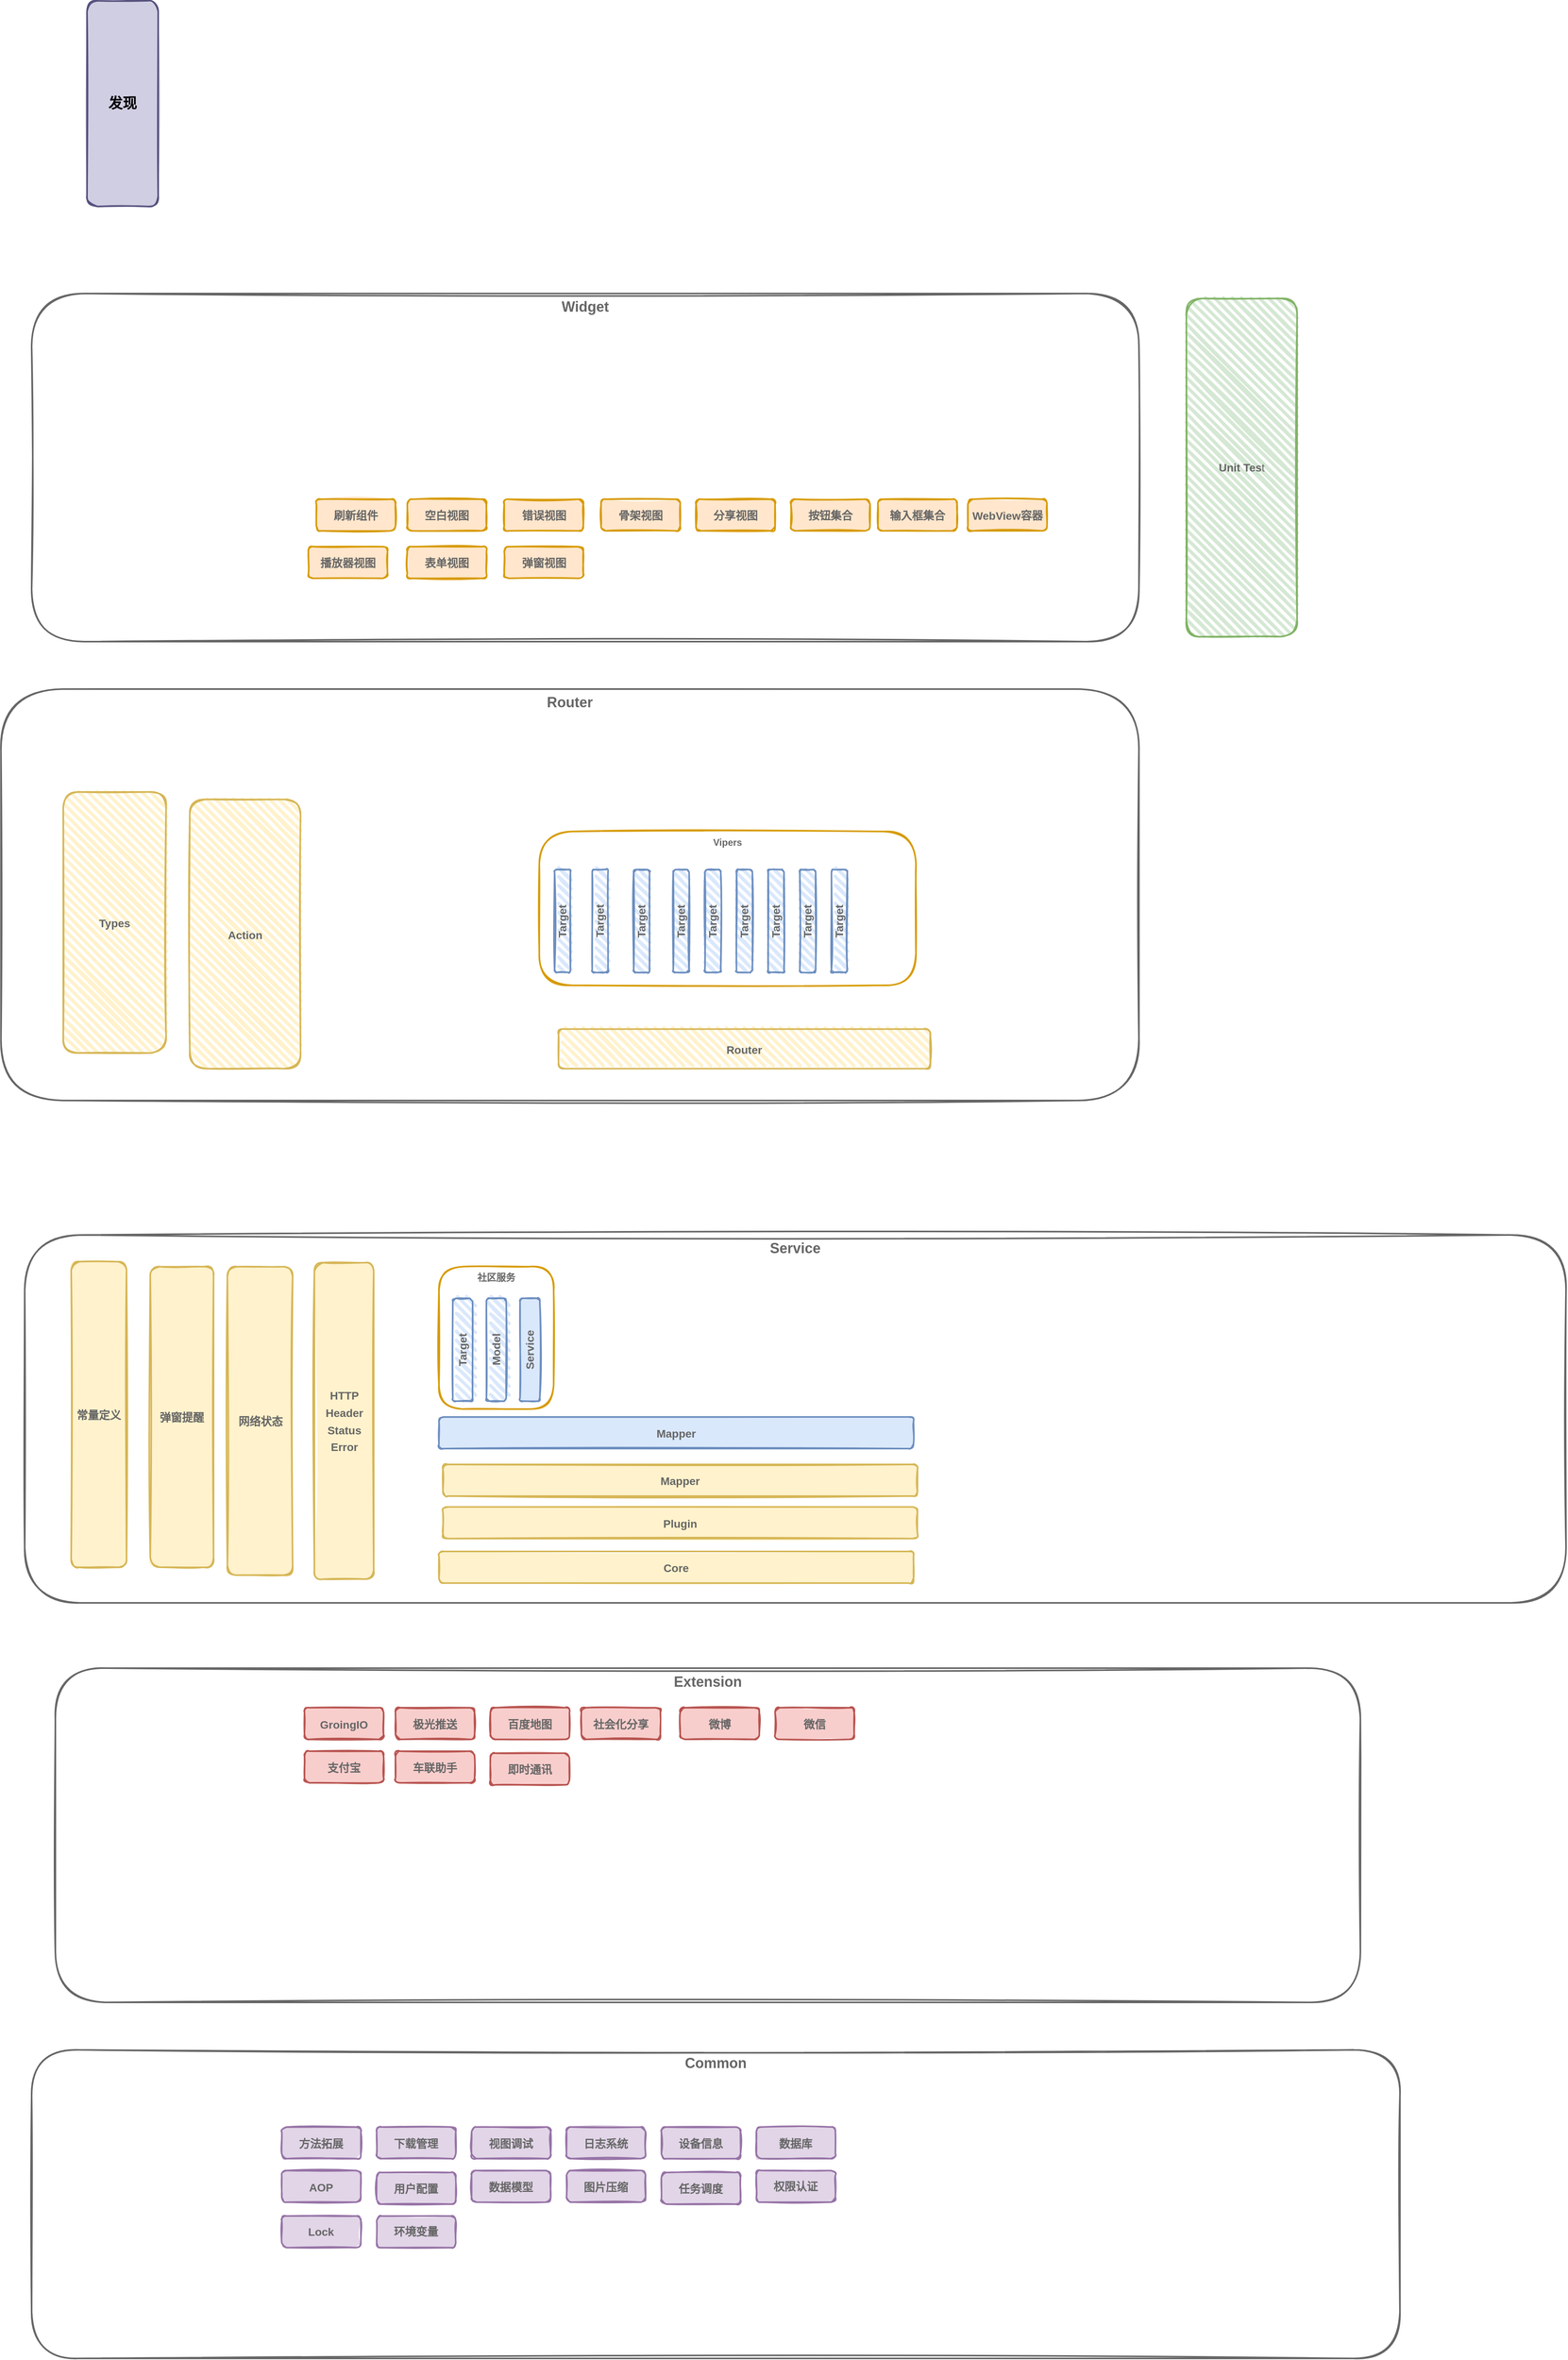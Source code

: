 <mxfile version="13.10.3" type="github">
  <diagram id="LzC7ekAIBzmgdOxqZEMj" name="Page-1">
    <mxGraphModel dx="2951" dy="1613" grid="1" gridSize="10" guides="1" tooltips="1" connect="1" arrows="1" fold="1" page="1" pageScale="1" pageWidth="2339" pageHeight="3300" math="0" shadow="0">
      <root>
        <mxCell id="0" />
        <mxCell id="1" parent="0" />
        <mxCell id="0ocmr3XgfWz1kHQLtZ8I-61" value="&lt;font color=&quot;#666666&quot;&gt;&lt;b&gt;&lt;font style=&quot;font-size: 18px&quot;&gt;Router&lt;/font&gt;&lt;br&gt;&lt;/b&gt;&lt;/font&gt;" style="rounded=1;whiteSpace=wrap;html=1;strokeWidth=2;fillWeight=4;hachureGap=8;hachureAngle=45;sketch=1;verticalAlign=top;strokeColor=#666666;fontColor=#333333;fillColor=none;" vertex="1" parent="1">
          <mxGeometry x="101.24" y="1080" width="1438.76" height="520" as="geometry" />
        </mxCell>
        <mxCell id="0ocmr3XgfWz1kHQLtZ8I-12" value="&lt;font color=&quot;#666666&quot;&gt;&lt;b&gt;&lt;font style=&quot;font-size: 18px&quot;&gt;Service&lt;/font&gt;&lt;br&gt;&lt;/b&gt;&lt;/font&gt;" style="rounded=1;whiteSpace=wrap;html=1;strokeWidth=2;fillWeight=4;hachureGap=8;hachureAngle=45;sketch=1;verticalAlign=top;strokeColor=#666666;fontColor=#333333;fillColor=none;" vertex="1" parent="1">
          <mxGeometry x="131.25" y="1770" width="1948.75" height="465" as="geometry" />
        </mxCell>
        <mxCell id="0ocmr3XgfWz1kHQLtZ8I-2" value="&lt;font color=&quot;#666666&quot; size=&quot;1&quot;&gt;&lt;b style=&quot;font-size: 18px&quot;&gt;Common&lt;/b&gt;&lt;/font&gt;" style="rounded=1;whiteSpace=wrap;html=1;strokeWidth=2;fillWeight=4;hachureGap=8;hachureAngle=45;sketch=1;verticalAlign=top;strokeColor=#666666;fontColor=#333333;fillColor=none;" vertex="1" parent="1">
          <mxGeometry x="140" y="2800" width="1730" height="390" as="geometry" />
        </mxCell>
        <mxCell id="5PGS94fac4Zu8GUAW_lK-9" value="&lt;h2&gt;&lt;font style=&quot;font-size: 14px&quot; color=&quot;#666666&quot;&gt;方法拓展&lt;/font&gt;&lt;/h2&gt;" style="rounded=1;whiteSpace=wrap;html=1;strokeWidth=2;fillWeight=4;hachureGap=8;hachureAngle=45;sketch=1;fillStyle=solid;fillColor=#e1d5e7;strokeColor=#9673a6;" parent="1" vertex="1">
          <mxGeometry x="456.25" y="2897.5" width="100" height="40" as="geometry" />
        </mxCell>
        <mxCell id="0ocmr3XgfWz1kHQLtZ8I-7" value="&lt;font color=&quot;#666666&quot; size=&quot;1&quot;&gt;&lt;b style=&quot;font-size: 18px&quot;&gt;Extension&lt;/b&gt;&lt;/font&gt;" style="rounded=1;whiteSpace=wrap;html=1;strokeWidth=2;fillWeight=4;hachureGap=8;hachureAngle=45;sketch=1;verticalAlign=top;strokeColor=#666666;fontColor=#333333;fillColor=none;" vertex="1" parent="1">
          <mxGeometry x="170" y="2317.5" width="1650" height="422.5" as="geometry" />
        </mxCell>
        <mxCell id="0ocmr3XgfWz1kHQLtZ8I-8" value="&lt;h2&gt;&lt;font style=&quot;font-size: 14px&quot; color=&quot;#666666&quot;&gt;GroingIO&lt;/font&gt;&lt;/h2&gt;" style="rounded=1;whiteSpace=wrap;html=1;strokeWidth=2;fillWeight=4;hachureGap=8;hachureAngle=45;sketch=1;fillStyle=solid;fillColor=#f8cecc;strokeColor=#b85450;" vertex="1" parent="1">
          <mxGeometry x="485" y="2367.5" width="100" height="40" as="geometry" />
        </mxCell>
        <mxCell id="0ocmr3XgfWz1kHQLtZ8I-13" value="&lt;h2&gt;&lt;font style=&quot;font-size: 14px&quot; color=&quot;#666666&quot;&gt;Core&lt;/font&gt;&lt;/h2&gt;" style="rounded=1;whiteSpace=wrap;html=1;strokeWidth=2;fillWeight=4;hachureGap=8;hachureAngle=45;sketch=1;fillStyle=solid;fillColor=#fff2cc;strokeColor=#d6b656;" vertex="1" parent="1">
          <mxGeometry x="655" y="2170" width="600" height="40" as="geometry" />
        </mxCell>
        <mxCell id="0ocmr3XgfWz1kHQLtZ8I-16" value="&lt;font style=&quot;font-size: 14px&quot; color=&quot;#666666&quot;&gt;&lt;b&gt;Unit Tes&lt;/b&gt;t&lt;/font&gt;" style="rounded=1;whiteSpace=wrap;html=1;strokeWidth=2;fillWeight=4;hachureGap=8;hachureAngle=45;fillColor=#d5e8d4;sketch=1;strokeColor=#82b366;glass=0;" vertex="1" parent="1">
          <mxGeometry x="1600" y="586.25" width="140" height="427.5" as="geometry" />
        </mxCell>
        <mxCell id="0ocmr3XgfWz1kHQLtZ8I-17" value="&lt;font color=&quot;#666666&quot;&gt;&lt;b&gt;&lt;font style=&quot;font-size: 18px&quot;&gt;Widget&lt;/font&gt;&lt;br&gt;&lt;/b&gt;&lt;/font&gt;" style="rounded=1;whiteSpace=wrap;html=1;strokeWidth=2;fillWeight=4;hachureGap=8;hachureAngle=45;sketch=1;verticalAlign=top;strokeColor=#666666;gradientColor=#b3b3b3;fillColor=none;" vertex="1" parent="1">
          <mxGeometry x="140" y="580" width="1400" height="440" as="geometry" />
        </mxCell>
        <mxCell id="0ocmr3XgfWz1kHQLtZ8I-18" value="&lt;h2&gt;&lt;font color=&quot;#666666&quot;&gt;&lt;span style=&quot;font-size: 14px&quot;&gt;刷新组件&lt;/span&gt;&lt;/font&gt;&lt;/h2&gt;" style="rounded=1;whiteSpace=wrap;html=1;strokeWidth=2;fillWeight=4;hachureGap=8;hachureAngle=45;sketch=1;fillStyle=solid;fillColor=#ffe6cc;strokeColor=#d79b00;" vertex="1" parent="1">
          <mxGeometry x="500" y="840" width="100" height="40" as="geometry" />
        </mxCell>
        <mxCell id="0ocmr3XgfWz1kHQLtZ8I-20" value="&lt;h2&gt;&lt;font color=&quot;#666666&quot;&gt;&lt;span style=&quot;font-size: 14px&quot;&gt;下载管理&lt;/span&gt;&lt;/font&gt;&lt;/h2&gt;" style="rounded=1;whiteSpace=wrap;html=1;strokeWidth=2;fillWeight=4;hachureGap=8;hachureAngle=45;sketch=1;fillStyle=solid;fillColor=#e1d5e7;strokeColor=#9673a6;" vertex="1" parent="1">
          <mxGeometry x="576.25" y="2897.5" width="100" height="40" as="geometry" />
        </mxCell>
        <mxCell id="0ocmr3XgfWz1kHQLtZ8I-21" value="&lt;h2&gt;&lt;font color=&quot;#666666&quot;&gt;&lt;span style=&quot;font-size: 14px&quot;&gt;视图调试&lt;/span&gt;&lt;/font&gt;&lt;/h2&gt;" style="rounded=1;whiteSpace=wrap;html=1;strokeWidth=2;fillWeight=4;hachureGap=8;hachureAngle=45;sketch=1;fillStyle=solid;fillColor=#e1d5e7;strokeColor=#9673a6;" vertex="1" parent="1">
          <mxGeometry x="696.25" y="2897.5" width="100" height="40" as="geometry" />
        </mxCell>
        <mxCell id="0ocmr3XgfWz1kHQLtZ8I-22" value="&lt;h2&gt;&lt;font color=&quot;#666666&quot;&gt;&lt;span style=&quot;font-size: 14px&quot;&gt;日志系统&lt;/span&gt;&lt;/font&gt;&lt;/h2&gt;" style="rounded=1;whiteSpace=wrap;html=1;strokeWidth=2;fillWeight=4;hachureGap=8;hachureAngle=45;sketch=1;fillStyle=solid;fillColor=#e1d5e7;strokeColor=#9673a6;" vertex="1" parent="1">
          <mxGeometry x="816.25" y="2897.5" width="100" height="40" as="geometry" />
        </mxCell>
        <mxCell id="0ocmr3XgfWz1kHQLtZ8I-23" value="&lt;h2&gt;&lt;font color=&quot;#666666&quot;&gt;&lt;span style=&quot;font-size: 14px&quot;&gt;设备信息&lt;/span&gt;&lt;/font&gt;&lt;/h2&gt;" style="rounded=1;whiteSpace=wrap;html=1;strokeWidth=2;fillWeight=4;hachureGap=8;hachureAngle=45;sketch=1;fillStyle=solid;fillColor=#e1d5e7;strokeColor=#9673a6;" vertex="1" parent="1">
          <mxGeometry x="936.25" y="2897.5" width="100" height="40" as="geometry" />
        </mxCell>
        <mxCell id="0ocmr3XgfWz1kHQLtZ8I-24" value="&lt;h2&gt;&lt;font color=&quot;#666666&quot;&gt;&lt;span style=&quot;font-size: 14px&quot;&gt;数据库&lt;/span&gt;&lt;/font&gt;&lt;/h2&gt;" style="rounded=1;whiteSpace=wrap;html=1;strokeWidth=2;fillWeight=4;hachureGap=8;hachureAngle=45;sketch=1;fillStyle=solid;fillColor=#e1d5e7;strokeColor=#9673a6;" vertex="1" parent="1">
          <mxGeometry x="1056.25" y="2897.5" width="100" height="40" as="geometry" />
        </mxCell>
        <mxCell id="0ocmr3XgfWz1kHQLtZ8I-25" value="&lt;h2&gt;&lt;font color=&quot;#666666&quot;&gt;&lt;span style=&quot;font-size: 14px&quot;&gt;AOP&lt;/span&gt;&lt;/font&gt;&lt;/h2&gt;" style="rounded=1;whiteSpace=wrap;html=1;strokeWidth=2;fillWeight=4;hachureGap=8;hachureAngle=45;sketch=1;fillStyle=solid;fillColor=#e1d5e7;strokeColor=#9673a6;" vertex="1" parent="1">
          <mxGeometry x="456.25" y="2952.5" width="100" height="40" as="geometry" />
        </mxCell>
        <mxCell id="0ocmr3XgfWz1kHQLtZ8I-27" value="&lt;h2&gt;&lt;font color=&quot;#666666&quot;&gt;&lt;span style=&quot;font-size: 14px&quot;&gt;用户配置&lt;/span&gt;&lt;/font&gt;&lt;/h2&gt;" style="rounded=1;whiteSpace=wrap;html=1;strokeWidth=2;fillWeight=4;hachureGap=8;hachureAngle=45;sketch=1;fillStyle=solid;fillColor=#e1d5e7;strokeColor=#9673a6;" vertex="1" parent="1">
          <mxGeometry x="576.25" y="2955" width="100" height="40" as="geometry" />
        </mxCell>
        <mxCell id="0ocmr3XgfWz1kHQLtZ8I-28" value="&lt;h2&gt;&lt;font color=&quot;#666666&quot;&gt;&lt;span style=&quot;font-size: 14px&quot;&gt;数据模型&lt;/span&gt;&lt;/font&gt;&lt;/h2&gt;" style="rounded=1;whiteSpace=wrap;html=1;strokeWidth=2;fillWeight=4;hachureGap=8;hachureAngle=45;sketch=1;fillStyle=solid;fillColor=#e1d5e7;strokeColor=#9673a6;" vertex="1" parent="1">
          <mxGeometry x="696.25" y="2952.5" width="100" height="40" as="geometry" />
        </mxCell>
        <mxCell id="0ocmr3XgfWz1kHQLtZ8I-29" value="&lt;h2&gt;&lt;font color=&quot;#666666&quot;&gt;&lt;span style=&quot;font-size: 14px&quot;&gt;图片压缩&lt;/span&gt;&lt;/font&gt;&lt;/h2&gt;" style="rounded=1;whiteSpace=wrap;html=1;strokeWidth=2;fillWeight=4;hachureGap=8;hachureAngle=45;sketch=1;fillStyle=solid;fillColor=#e1d5e7;strokeColor=#9673a6;" vertex="1" parent="1">
          <mxGeometry x="816.25" y="2952.5" width="100" height="40" as="geometry" />
        </mxCell>
        <mxCell id="0ocmr3XgfWz1kHQLtZ8I-33" value="&lt;h2&gt;&lt;font color=&quot;#666666&quot;&gt;&lt;span style=&quot;font-size: 14px&quot;&gt;任务调度&lt;/span&gt;&lt;/font&gt;&lt;/h2&gt;" style="rounded=1;whiteSpace=wrap;html=1;strokeWidth=2;fillWeight=4;hachureGap=8;hachureAngle=45;sketch=1;fillStyle=solid;fillColor=#e1d5e7;strokeColor=#9673a6;" vertex="1" parent="1">
          <mxGeometry x="936.25" y="2955" width="100" height="40" as="geometry" />
        </mxCell>
        <mxCell id="0ocmr3XgfWz1kHQLtZ8I-34" value="&lt;font color=&quot;#666666&quot;&gt;&lt;span style=&quot;font-size: 14px&quot;&gt;权限认证&lt;/span&gt;&lt;/font&gt;" style="rounded=1;whiteSpace=wrap;html=1;strokeWidth=2;fillWeight=4;hachureGap=8;hachureAngle=45;sketch=1;fillStyle=solid;fillColor=#e1d5e7;strokeColor=#9673a6;fontStyle=1" vertex="1" parent="1">
          <mxGeometry x="1056.25" y="2952.5" width="100" height="40" as="geometry" />
        </mxCell>
        <mxCell id="0ocmr3XgfWz1kHQLtZ8I-35" value="&lt;font color=&quot;#666666&quot;&gt;&lt;span style=&quot;font-size: 14px&quot;&gt;Lock&lt;/span&gt;&lt;/font&gt;" style="rounded=1;whiteSpace=wrap;html=1;strokeWidth=2;fillWeight=4;hachureGap=8;hachureAngle=45;sketch=1;fillStyle=solid;fillColor=#e1d5e7;strokeColor=#9673a6;fontStyle=1" vertex="1" parent="1">
          <mxGeometry x="456.25" y="3010" width="100" height="40" as="geometry" />
        </mxCell>
        <mxCell id="0ocmr3XgfWz1kHQLtZ8I-36" value="&lt;font color=&quot;#666666&quot;&gt;&lt;span style=&quot;font-size: 14px&quot;&gt;环境变量&lt;/span&gt;&lt;/font&gt;" style="rounded=1;whiteSpace=wrap;html=1;strokeWidth=2;fillWeight=4;hachureGap=8;hachureAngle=45;sketch=1;fillStyle=solid;fillColor=#e1d5e7;strokeColor=#9673a6;fontStyle=1" vertex="1" parent="1">
          <mxGeometry x="576.25" y="3010" width="100" height="40" as="geometry" />
        </mxCell>
        <mxCell id="0ocmr3XgfWz1kHQLtZ8I-37" value="&lt;h2&gt;&lt;font color=&quot;#666666&quot;&gt;&lt;span style=&quot;font-size: 14px&quot;&gt;极光推送&lt;/span&gt;&lt;/font&gt;&lt;/h2&gt;" style="rounded=1;whiteSpace=wrap;html=1;strokeWidth=2;fillWeight=4;hachureGap=8;hachureAngle=45;sketch=1;fillStyle=solid;fillColor=#f8cecc;strokeColor=#b85450;" vertex="1" parent="1">
          <mxGeometry x="600" y="2367.5" width="100" height="40" as="geometry" />
        </mxCell>
        <mxCell id="0ocmr3XgfWz1kHQLtZ8I-38" value="&lt;h2&gt;&lt;font color=&quot;#666666&quot;&gt;&lt;span style=&quot;font-size: 14px&quot;&gt;百度地图&lt;/span&gt;&lt;/font&gt;&lt;/h2&gt;" style="rounded=1;whiteSpace=wrap;html=1;strokeWidth=2;fillWeight=4;hachureGap=8;hachureAngle=45;sketch=1;fillStyle=solid;fillColor=#f8cecc;strokeColor=#b85450;" vertex="1" parent="1">
          <mxGeometry x="720" y="2367.5" width="100" height="40" as="geometry" />
        </mxCell>
        <mxCell id="0ocmr3XgfWz1kHQLtZ8I-39" value="&lt;h2&gt;&lt;font color=&quot;#666666&quot;&gt;&lt;span style=&quot;font-size: 14px&quot;&gt;社会化分享&lt;/span&gt;&lt;/font&gt;&lt;/h2&gt;" style="rounded=1;whiteSpace=wrap;html=1;strokeWidth=2;fillWeight=4;hachureGap=8;hachureAngle=45;sketch=1;fillStyle=solid;fillColor=#f8cecc;strokeColor=#b85450;" vertex="1" parent="1">
          <mxGeometry x="835" y="2367.5" width="100" height="40" as="geometry" />
        </mxCell>
        <mxCell id="0ocmr3XgfWz1kHQLtZ8I-40" value="&lt;h2&gt;&lt;font color=&quot;#666666&quot;&gt;&lt;span style=&quot;font-size: 14px&quot;&gt;微博&lt;/span&gt;&lt;/font&gt;&lt;/h2&gt;" style="rounded=1;whiteSpace=wrap;html=1;strokeWidth=2;fillWeight=4;hachureGap=8;hachureAngle=45;sketch=1;fillStyle=solid;fillColor=#f8cecc;strokeColor=#b85450;" vertex="1" parent="1">
          <mxGeometry x="960" y="2367.5" width="100" height="40" as="geometry" />
        </mxCell>
        <mxCell id="0ocmr3XgfWz1kHQLtZ8I-41" value="&lt;h2&gt;&lt;font color=&quot;#666666&quot;&gt;&lt;span style=&quot;font-size: 14px&quot;&gt;微信&lt;/span&gt;&lt;/font&gt;&lt;/h2&gt;" style="rounded=1;whiteSpace=wrap;html=1;strokeWidth=2;fillWeight=4;hachureGap=8;hachureAngle=45;sketch=1;fillStyle=solid;fillColor=#f8cecc;strokeColor=#b85450;" vertex="1" parent="1">
          <mxGeometry x="1080" y="2367.5" width="100" height="40" as="geometry" />
        </mxCell>
        <mxCell id="0ocmr3XgfWz1kHQLtZ8I-42" value="&lt;h2&gt;&lt;font color=&quot;#666666&quot;&gt;&lt;span style=&quot;font-size: 14px&quot;&gt;支付宝&lt;/span&gt;&lt;/font&gt;&lt;/h2&gt;" style="rounded=1;whiteSpace=wrap;html=1;strokeWidth=2;fillWeight=4;hachureGap=8;hachureAngle=45;sketch=1;fillStyle=solid;fillColor=#f8cecc;strokeColor=#b85450;" vertex="1" parent="1">
          <mxGeometry x="485" y="2422.5" width="100" height="40" as="geometry" />
        </mxCell>
        <mxCell id="0ocmr3XgfWz1kHQLtZ8I-43" value="&lt;h2&gt;&lt;font color=&quot;#666666&quot;&gt;&lt;span style=&quot;font-size: 14px&quot;&gt;车联助手&lt;/span&gt;&lt;/font&gt;&lt;/h2&gt;" style="rounded=1;whiteSpace=wrap;html=1;strokeWidth=2;fillWeight=4;hachureGap=8;hachureAngle=45;sketch=1;fillStyle=solid;fillColor=#f8cecc;strokeColor=#b85450;" vertex="1" parent="1">
          <mxGeometry x="600" y="2422.5" width="100" height="40" as="geometry" />
        </mxCell>
        <mxCell id="0ocmr3XgfWz1kHQLtZ8I-44" value="&lt;h2&gt;&lt;font color=&quot;#666666&quot;&gt;&lt;span style=&quot;font-size: 14px&quot;&gt;即时通讯&lt;/span&gt;&lt;/font&gt;&lt;/h2&gt;" style="rounded=1;whiteSpace=wrap;html=1;strokeWidth=2;fillWeight=4;hachureGap=8;hachureAngle=45;sketch=1;fillStyle=solid;fillColor=#f8cecc;strokeColor=#b85450;" vertex="1" parent="1">
          <mxGeometry x="720" y="2425" width="100" height="40" as="geometry" />
        </mxCell>
        <mxCell id="0ocmr3XgfWz1kHQLtZ8I-46" value="&lt;h2&gt;&lt;font style=&quot;font-size: 14px&quot; color=&quot;#666666&quot;&gt;Mapper&lt;/font&gt;&lt;/h2&gt;" style="rounded=1;whiteSpace=wrap;html=1;strokeWidth=2;fillWeight=4;hachureGap=8;hachureAngle=45;sketch=1;fillStyle=solid;fillColor=#fff2cc;strokeColor=#d6b656;" vertex="1" parent="1">
          <mxGeometry x="660" y="2060" width="600" height="40" as="geometry" />
        </mxCell>
        <mxCell id="0ocmr3XgfWz1kHQLtZ8I-48" value="&lt;h2&gt;&lt;font color=&quot;#666666&quot;&gt;&lt;span style=&quot;font-size: 14px&quot;&gt;常量定义&lt;/span&gt;&lt;/font&gt;&lt;/h2&gt;" style="rounded=1;whiteSpace=wrap;html=1;strokeWidth=2;fillWeight=4;hachureGap=8;hachureAngle=45;sketch=1;fillStyle=solid;fillColor=#fff2cc;strokeColor=#d6b656;" vertex="1" parent="1">
          <mxGeometry x="190" y="1803.75" width="70" height="386.25" as="geometry" />
        </mxCell>
        <mxCell id="0ocmr3XgfWz1kHQLtZ8I-49" value="&lt;h2&gt;&lt;font color=&quot;#666666&quot;&gt;&lt;span style=&quot;font-size: 14px&quot;&gt;弹窗提醒&lt;/span&gt;&lt;/font&gt;&lt;/h2&gt;" style="rounded=1;whiteSpace=wrap;html=1;strokeWidth=2;fillWeight=4;hachureGap=8;hachureAngle=45;sketch=1;fillStyle=solid;fillColor=#fff2cc;strokeColor=#d6b656;" vertex="1" parent="1">
          <mxGeometry x="290" y="1810" width="80" height="380" as="geometry" />
        </mxCell>
        <mxCell id="0ocmr3XgfWz1kHQLtZ8I-50" value="&lt;h2&gt;&lt;font style=&quot;font-size: 14px&quot; color=&quot;#666666&quot;&gt;网络状态&lt;/font&gt;&lt;/h2&gt;" style="rounded=1;whiteSpace=wrap;html=1;strokeWidth=2;fillWeight=4;hachureGap=8;hachureAngle=45;sketch=1;fillStyle=solid;fillColor=#fff2cc;strokeColor=#d6b656;" vertex="1" parent="1">
          <mxGeometry x="387.5" y="1810" width="82.5" height="390" as="geometry" />
        </mxCell>
        <mxCell id="0ocmr3XgfWz1kHQLtZ8I-51" value="&lt;h2&gt;&lt;font style=&quot;font-size: 14px&quot; color=&quot;#666666&quot;&gt;HTTP&lt;br&gt;Header&lt;br&gt;Status&lt;br&gt;Error&lt;/font&gt;&lt;/h2&gt;" style="rounded=1;whiteSpace=wrap;html=1;strokeWidth=2;fillWeight=4;hachureGap=8;hachureAngle=45;sketch=1;fillStyle=solid;fillColor=#fff2cc;strokeColor=#d6b656;" vertex="1" parent="1">
          <mxGeometry x="497.5" y="1805" width="75" height="400" as="geometry" />
        </mxCell>
        <mxCell id="0ocmr3XgfWz1kHQLtZ8I-52" value="&lt;h2&gt;&lt;font style=&quot;font-size: 14px&quot; color=&quot;#666666&quot;&gt;Plugin&lt;/font&gt;&lt;/h2&gt;" style="rounded=1;whiteSpace=wrap;html=1;strokeWidth=2;fillWeight=4;hachureGap=8;hachureAngle=45;sketch=1;fillStyle=solid;fillColor=#fff2cc;strokeColor=#d6b656;" vertex="1" parent="1">
          <mxGeometry x="660" y="2113.75" width="600" height="40" as="geometry" />
        </mxCell>
        <mxCell id="0ocmr3XgfWz1kHQLtZ8I-53" value="&lt;h2&gt;&lt;font style=&quot;font-size: 14px&quot; color=&quot;#666666&quot;&gt;Mapper&lt;/font&gt;&lt;/h2&gt;" style="rounded=1;whiteSpace=wrap;html=1;strokeWidth=2;fillWeight=4;hachureGap=8;hachureAngle=45;sketch=1;fillStyle=solid;fillColor=#dae8fc;strokeColor=#6c8ebf;" vertex="1" parent="1">
          <mxGeometry x="655" y="2000" width="600" height="40" as="geometry" />
        </mxCell>
        <mxCell id="0ocmr3XgfWz1kHQLtZ8I-54" value="&lt;font color=&quot;#666666&quot;&gt;&lt;b&gt;社区服务&lt;/b&gt;&lt;/font&gt;" style="rounded=1;whiteSpace=wrap;html=1;strokeWidth=2;fillWeight=4;hachureGap=8;hachureAngle=45;sketch=1;shadow=0;glass=0;verticalAlign=top;strokeColor=#d79b00;gradientColor=#ffa500;fillColor=none;arcSize=21;" vertex="1" parent="1">
          <mxGeometry x="655" y="1810" width="145" height="180" as="geometry" />
        </mxCell>
        <mxCell id="0ocmr3XgfWz1kHQLtZ8I-55" value="Target" style="rounded=1;whiteSpace=wrap;html=1;strokeWidth=2;fillWeight=4;hachureGap=8;hachureAngle=45;sketch=1;shadow=0;glass=0;strokeColor=#6c8ebf;fillColor=#dae8fc;fontSize=14;fontStyle=1;fontColor=#666666;horizontal=0;" vertex="1" parent="1">
          <mxGeometry x="672.5" y="1850" width="25" height="130" as="geometry" />
        </mxCell>
        <mxCell id="0ocmr3XgfWz1kHQLtZ8I-56" value="Model" style="rounded=1;whiteSpace=wrap;html=1;strokeWidth=2;fillWeight=4;hachureGap=8;hachureAngle=45;sketch=1;shadow=0;glass=0;strokeColor=#6c8ebf;fillColor=#dae8fc;fontSize=14;fontStyle=1;fontColor=#666666;horizontal=0;" vertex="1" parent="1">
          <mxGeometry x="715" y="1850" width="25" height="130" as="geometry" />
        </mxCell>
        <mxCell id="0ocmr3XgfWz1kHQLtZ8I-57" value="Service&lt;br&gt;" style="rounded=1;whiteSpace=wrap;html=1;strokeWidth=2;fillWeight=4;hachureGap=8;hachureAngle=45;sketch=1;shadow=0;glass=0;strokeColor=#6c8ebf;fillColor=#dae8fc;fontSize=14;fontStyle=1;fontColor=#666666;horizontal=0;fillStyle=solid;" vertex="1" parent="1">
          <mxGeometry x="757.5" y="1850" width="25" height="130" as="geometry" />
        </mxCell>
        <mxCell id="0ocmr3XgfWz1kHQLtZ8I-63" value="&lt;font color=&quot;#666666&quot;&gt;&lt;b&gt;Vipers&lt;br&gt;&lt;/b&gt;&lt;/font&gt;" style="rounded=1;whiteSpace=wrap;html=1;strokeWidth=2;fillWeight=4;hachureGap=8;hachureAngle=45;sketch=1;shadow=0;glass=0;verticalAlign=top;strokeColor=#d79b00;gradientColor=#ffa500;fillColor=none;arcSize=21;" vertex="1" parent="1">
          <mxGeometry x="781.87" y="1260" width="476.25" height="194.38" as="geometry" />
        </mxCell>
        <mxCell id="0ocmr3XgfWz1kHQLtZ8I-64" value="Target" style="rounded=1;whiteSpace=wrap;html=1;strokeWidth=2;fillWeight=4;hachureGap=8;hachureAngle=45;sketch=1;shadow=0;glass=0;strokeColor=#6c8ebf;fillColor=#dae8fc;fontSize=14;fontStyle=1;fontColor=#666666;horizontal=0;" vertex="1" parent="1">
          <mxGeometry x="801.24" y="1308.12" width="20" height="130" as="geometry" />
        </mxCell>
        <mxCell id="0ocmr3XgfWz1kHQLtZ8I-65" value="Target" style="rounded=1;whiteSpace=wrap;html=1;strokeWidth=2;fillWeight=4;hachureGap=8;hachureAngle=45;sketch=1;shadow=0;glass=0;strokeColor=#6c8ebf;fillColor=#dae8fc;fontSize=14;fontStyle=1;fontColor=#666666;horizontal=0;" vertex="1" parent="1">
          <mxGeometry x="848.74" y="1308.12" width="20" height="130" as="geometry" />
        </mxCell>
        <mxCell id="0ocmr3XgfWz1kHQLtZ8I-66" value="Target" style="rounded=1;whiteSpace=wrap;html=1;strokeWidth=2;fillWeight=4;hachureGap=8;hachureAngle=45;sketch=1;shadow=0;glass=0;strokeColor=#6c8ebf;fillColor=#dae8fc;fontSize=14;fontStyle=1;fontColor=#666666;horizontal=0;" vertex="1" parent="1">
          <mxGeometry x="901.24" y="1308.12" width="20" height="130" as="geometry" />
        </mxCell>
        <mxCell id="0ocmr3XgfWz1kHQLtZ8I-67" value="Target" style="rounded=1;whiteSpace=wrap;html=1;strokeWidth=2;fillWeight=4;hachureGap=8;hachureAngle=45;sketch=1;shadow=0;glass=0;strokeColor=#6c8ebf;fillColor=#dae8fc;fontSize=14;fontStyle=1;fontColor=#666666;horizontal=0;" vertex="1" parent="1">
          <mxGeometry x="951.24" y="1308.12" width="20" height="130" as="geometry" />
        </mxCell>
        <mxCell id="0ocmr3XgfWz1kHQLtZ8I-68" value="Target" style="rounded=1;whiteSpace=wrap;html=1;strokeWidth=2;fillWeight=4;hachureGap=8;hachureAngle=45;sketch=1;shadow=0;glass=0;strokeColor=#6c8ebf;fillColor=#dae8fc;fontSize=14;fontStyle=1;fontColor=#666666;horizontal=0;" vertex="1" parent="1">
          <mxGeometry x="991.24" y="1308.12" width="20" height="130" as="geometry" />
        </mxCell>
        <mxCell id="0ocmr3XgfWz1kHQLtZ8I-69" value="Target" style="rounded=1;whiteSpace=wrap;html=1;strokeWidth=2;fillWeight=4;hachureGap=8;hachureAngle=45;sketch=1;shadow=0;glass=0;strokeColor=#6c8ebf;fillColor=#dae8fc;fontSize=14;fontStyle=1;fontColor=#666666;horizontal=0;" vertex="1" parent="1">
          <mxGeometry x="1031.24" y="1308.12" width="20" height="130" as="geometry" />
        </mxCell>
        <mxCell id="0ocmr3XgfWz1kHQLtZ8I-70" value="Target" style="rounded=1;whiteSpace=wrap;html=1;strokeWidth=2;fillWeight=4;hachureGap=8;hachureAngle=45;sketch=1;shadow=0;glass=0;strokeColor=#6c8ebf;fillColor=#dae8fc;fontSize=14;fontStyle=1;fontColor=#666666;horizontal=0;" vertex="1" parent="1">
          <mxGeometry x="1071.24" y="1308.12" width="20" height="130" as="geometry" />
        </mxCell>
        <mxCell id="0ocmr3XgfWz1kHQLtZ8I-71" value="Target" style="rounded=1;whiteSpace=wrap;html=1;strokeWidth=2;fillWeight=4;hachureGap=8;hachureAngle=45;sketch=1;shadow=0;glass=0;strokeColor=#6c8ebf;fillColor=#dae8fc;fontSize=14;fontStyle=1;fontColor=#666666;horizontal=0;" vertex="1" parent="1">
          <mxGeometry x="1111.24" y="1308.12" width="20" height="130" as="geometry" />
        </mxCell>
        <mxCell id="0ocmr3XgfWz1kHQLtZ8I-72" value="Target" style="rounded=1;whiteSpace=wrap;html=1;strokeWidth=2;fillWeight=4;hachureGap=8;hachureAngle=45;sketch=1;shadow=0;glass=0;strokeColor=#6c8ebf;fillColor=#dae8fc;fontSize=14;fontStyle=1;fontColor=#666666;horizontal=0;" vertex="1" parent="1">
          <mxGeometry x="1151.24" y="1308.12" width="20" height="130" as="geometry" />
        </mxCell>
        <mxCell id="0ocmr3XgfWz1kHQLtZ8I-73" value="&lt;h2&gt;&lt;font style=&quot;font-size: 14px&quot; color=&quot;#666666&quot;&gt;Router&lt;/font&gt;&lt;/h2&gt;" style="rounded=1;whiteSpace=wrap;html=1;strokeWidth=2;fillWeight=4;hachureGap=8;hachureAngle=45;sketch=1;fillStyle=auto;fillColor=#fff2cc;strokeColor=#d6b656;" vertex="1" parent="1">
          <mxGeometry x="806.24" y="1509.69" width="470" height="50" as="geometry" />
        </mxCell>
        <mxCell id="0ocmr3XgfWz1kHQLtZ8I-75" value="&lt;h2&gt;&lt;font style=&quot;font-size: 14px&quot; color=&quot;#666666&quot;&gt;Types&lt;/font&gt;&lt;/h2&gt;" style="rounded=1;whiteSpace=wrap;html=1;strokeWidth=2;fillWeight=4;hachureGap=8;hachureAngle=45;sketch=1;fillStyle=auto;fillColor=#fff2cc;strokeColor=#d6b656;" vertex="1" parent="1">
          <mxGeometry x="180" y="1210" width="130" height="330" as="geometry" />
        </mxCell>
        <mxCell id="0ocmr3XgfWz1kHQLtZ8I-76" value="&lt;h2&gt;&lt;font style=&quot;font-size: 14px&quot; color=&quot;#666666&quot;&gt;Action&lt;/font&gt;&lt;/h2&gt;" style="rounded=1;whiteSpace=wrap;html=1;strokeWidth=2;fillWeight=4;hachureGap=8;hachureAngle=45;sketch=1;fillStyle=auto;fillColor=#fff2cc;strokeColor=#d6b656;" vertex="1" parent="1">
          <mxGeometry x="340" y="1219.37" width="140" height="340.32" as="geometry" />
        </mxCell>
        <mxCell id="0ocmr3XgfWz1kHQLtZ8I-78" value="&lt;h2&gt;&lt;font color=&quot;#666666&quot;&gt;&lt;span style=&quot;font-size: 14px&quot;&gt;空白视图&lt;/span&gt;&lt;/font&gt;&lt;/h2&gt;" style="rounded=1;whiteSpace=wrap;html=1;strokeWidth=2;fillWeight=4;hachureGap=8;hachureAngle=45;sketch=1;fillStyle=solid;fillColor=#ffe6cc;strokeColor=#d79b00;" vertex="1" parent="1">
          <mxGeometry x="615" y="840" width="100" height="40" as="geometry" />
        </mxCell>
        <mxCell id="0ocmr3XgfWz1kHQLtZ8I-79" value="&lt;h2&gt;&lt;font color=&quot;#666666&quot;&gt;&lt;span style=&quot;font-size: 14px&quot;&gt;错误视图&lt;/span&gt;&lt;/font&gt;&lt;/h2&gt;" style="rounded=1;whiteSpace=wrap;html=1;strokeWidth=2;fillWeight=4;hachureGap=8;hachureAngle=45;sketch=1;fillStyle=solid;fillColor=#ffe6cc;strokeColor=#d79b00;" vertex="1" parent="1">
          <mxGeometry x="737.5" y="840" width="100" height="40" as="geometry" />
        </mxCell>
        <mxCell id="0ocmr3XgfWz1kHQLtZ8I-80" value="&lt;h2&gt;&lt;font color=&quot;#666666&quot;&gt;&lt;span style=&quot;font-size: 14px&quot;&gt;骨架视图&lt;/span&gt;&lt;/font&gt;&lt;/h2&gt;" style="rounded=1;whiteSpace=wrap;html=1;strokeWidth=2;fillWeight=4;hachureGap=8;hachureAngle=45;sketch=1;fillStyle=solid;fillColor=#ffe6cc;strokeColor=#d79b00;" vertex="1" parent="1">
          <mxGeometry x="860" y="840" width="100" height="40" as="geometry" />
        </mxCell>
        <mxCell id="0ocmr3XgfWz1kHQLtZ8I-81" value="&lt;h2&gt;&lt;font color=&quot;#666666&quot;&gt;&lt;span style=&quot;font-size: 14px&quot;&gt;分享视图&lt;/span&gt;&lt;/font&gt;&lt;/h2&gt;" style="rounded=1;whiteSpace=wrap;html=1;strokeWidth=2;fillWeight=4;hachureGap=8;hachureAngle=45;sketch=1;fillStyle=solid;fillColor=#ffe6cc;strokeColor=#d79b00;" vertex="1" parent="1">
          <mxGeometry x="980" y="840" width="100" height="40" as="geometry" />
        </mxCell>
        <mxCell id="0ocmr3XgfWz1kHQLtZ8I-82" value="&lt;h2&gt;&lt;font color=&quot;#666666&quot;&gt;&lt;span style=&quot;font-size: 14px&quot;&gt;按钮集合&lt;/span&gt;&lt;/font&gt;&lt;/h2&gt;" style="rounded=1;whiteSpace=wrap;html=1;strokeWidth=2;fillWeight=4;hachureGap=8;hachureAngle=45;sketch=1;fillStyle=solid;fillColor=#ffe6cc;strokeColor=#d79b00;" vertex="1" parent="1">
          <mxGeometry x="1100" y="840" width="100" height="40" as="geometry" />
        </mxCell>
        <mxCell id="0ocmr3XgfWz1kHQLtZ8I-83" value="&lt;h2&gt;&lt;font color=&quot;#666666&quot;&gt;&lt;span style=&quot;font-size: 14px&quot;&gt;输入框集合&lt;/span&gt;&lt;/font&gt;&lt;/h2&gt;" style="rounded=1;whiteSpace=wrap;html=1;strokeWidth=2;fillWeight=4;hachureGap=8;hachureAngle=45;sketch=1;fillStyle=solid;fillColor=#ffe6cc;strokeColor=#d79b00;" vertex="1" parent="1">
          <mxGeometry x="1210" y="840" width="100" height="40" as="geometry" />
        </mxCell>
        <mxCell id="0ocmr3XgfWz1kHQLtZ8I-84" value="&lt;h2&gt;&lt;font color=&quot;#666666&quot;&gt;&lt;span style=&quot;font-size: 14px&quot;&gt;WebView容器&lt;/span&gt;&lt;/font&gt;&lt;/h2&gt;" style="rounded=1;whiteSpace=wrap;html=1;strokeWidth=2;fillWeight=4;hachureGap=8;hachureAngle=45;sketch=1;fillStyle=solid;fillColor=#ffe6cc;strokeColor=#d79b00;" vertex="1" parent="1">
          <mxGeometry x="1323.75" y="840" width="100" height="40" as="geometry" />
        </mxCell>
        <mxCell id="0ocmr3XgfWz1kHQLtZ8I-85" value="&lt;h2&gt;&lt;font color=&quot;#666666&quot;&gt;&lt;span style=&quot;font-size: 14px&quot;&gt;播放器视图&lt;/span&gt;&lt;/font&gt;&lt;/h2&gt;" style="rounded=1;whiteSpace=wrap;html=1;strokeWidth=2;fillWeight=4;hachureGap=8;hachureAngle=45;sketch=1;fillStyle=solid;fillColor=#ffe6cc;strokeColor=#d79b00;" vertex="1" parent="1">
          <mxGeometry x="490" y="900" width="100" height="40" as="geometry" />
        </mxCell>
        <mxCell id="0ocmr3XgfWz1kHQLtZ8I-86" value="&lt;h2&gt;&lt;font color=&quot;#666666&quot;&gt;&lt;span style=&quot;font-size: 14px&quot;&gt;表单视图&lt;/span&gt;&lt;/font&gt;&lt;/h2&gt;" style="rounded=1;whiteSpace=wrap;html=1;strokeWidth=2;fillWeight=4;hachureGap=8;hachureAngle=45;sketch=1;fillStyle=solid;fillColor=#ffe6cc;strokeColor=#d79b00;" vertex="1" parent="1">
          <mxGeometry x="615" y="900" width="100" height="40" as="geometry" />
        </mxCell>
        <mxCell id="0ocmr3XgfWz1kHQLtZ8I-87" value="&lt;h2&gt;&lt;font color=&quot;#666666&quot;&gt;&lt;span style=&quot;font-size: 14px&quot;&gt;弹窗视图&lt;/span&gt;&lt;/font&gt;&lt;/h2&gt;" style="rounded=1;whiteSpace=wrap;html=1;strokeWidth=2;fillWeight=4;hachureGap=8;hachureAngle=45;sketch=1;fillStyle=solid;fillColor=#ffe6cc;strokeColor=#d79b00;" vertex="1" parent="1">
          <mxGeometry x="737.5" y="900" width="100" height="40" as="geometry" />
        </mxCell>
        <mxCell id="0ocmr3XgfWz1kHQLtZ8I-89" value="发现" style="rounded=1;whiteSpace=wrap;html=1;strokeWidth=2;fillWeight=4;hachureGap=8;hachureAngle=45;fillColor=#d0cee2;sketch=1;shadow=0;glass=0;fontSize=18;strokeColor=#56517e;fontStyle=1;fillStyle=solid;" vertex="1" parent="1">
          <mxGeometry x="210" y="210" width="90" height="260" as="geometry" />
        </mxCell>
      </root>
    </mxGraphModel>
  </diagram>
</mxfile>
